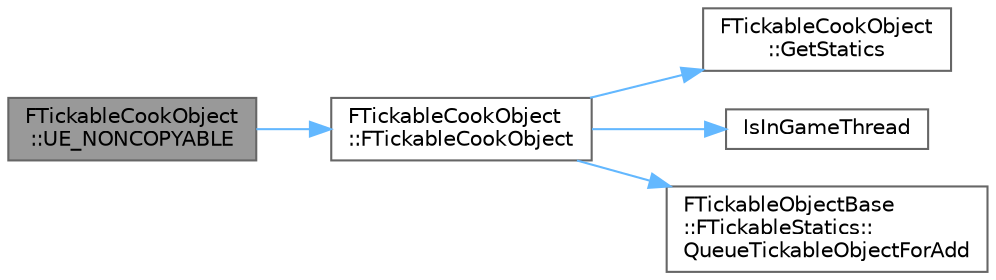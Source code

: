 digraph "FTickableCookObject::UE_NONCOPYABLE"
{
 // INTERACTIVE_SVG=YES
 // LATEX_PDF_SIZE
  bgcolor="transparent";
  edge [fontname=Helvetica,fontsize=10,labelfontname=Helvetica,labelfontsize=10];
  node [fontname=Helvetica,fontsize=10,shape=box,height=0.2,width=0.4];
  rankdir="LR";
  Node1 [id="Node000001",label="FTickableCookObject\l::UE_NONCOPYABLE",height=0.2,width=0.4,color="gray40", fillcolor="grey60", style="filled", fontcolor="black",tooltip=" "];
  Node1 -> Node2 [id="edge1_Node000001_Node000002",color="steelblue1",style="solid",tooltip=" "];
  Node2 [id="Node000002",label="FTickableCookObject\l::FTickableCookObject",height=0.2,width=0.4,color="grey40", fillcolor="white", style="filled",URL="$df/d87/classFTickableCookObject.html#a4c60a393311b5442ccc9ac3f7d1003ef",tooltip="Registers this instance with the static array of tickable objects."];
  Node2 -> Node3 [id="edge2_Node000002_Node000003",color="steelblue1",style="solid",tooltip=" "];
  Node3 [id="Node000003",label="FTickableCookObject\l::GetStatics",height=0.2,width=0.4,color="grey40", fillcolor="white", style="filled",URL="$df/d87/classFTickableCookObject.html#a6c309bd5bc33eb167ac94c9b3e4d58db",tooltip="Returns the tracking struct for this type."];
  Node2 -> Node4 [id="edge3_Node000002_Node000004",color="steelblue1",style="solid",tooltip=" "];
  Node4 [id="Node000004",label="IsInGameThread",height=0.2,width=0.4,color="grey40", fillcolor="white", style="filled",URL="$d5/d8c/CoreGlobals_8h.html#aef9b701034d58fd883a90af440707365",tooltip=" "];
  Node2 -> Node5 [id="edge4_Node000002_Node000005",color="steelblue1",style="solid",tooltip=" "];
  Node5 [id="Node000005",label="FTickableObjectBase\l::FTickableStatics::\lQueueTickableObjectForAdd",height=0.2,width=0.4,color="grey40", fillcolor="white", style="filled",URL="$d0/d95/structFTickableObjectBase_1_1FTickableStatics.html#a69ef7c8ad7f576e3e6587134672cccb0",tooltip="Call from anywhere to lock and add to the new objects list."];
}
